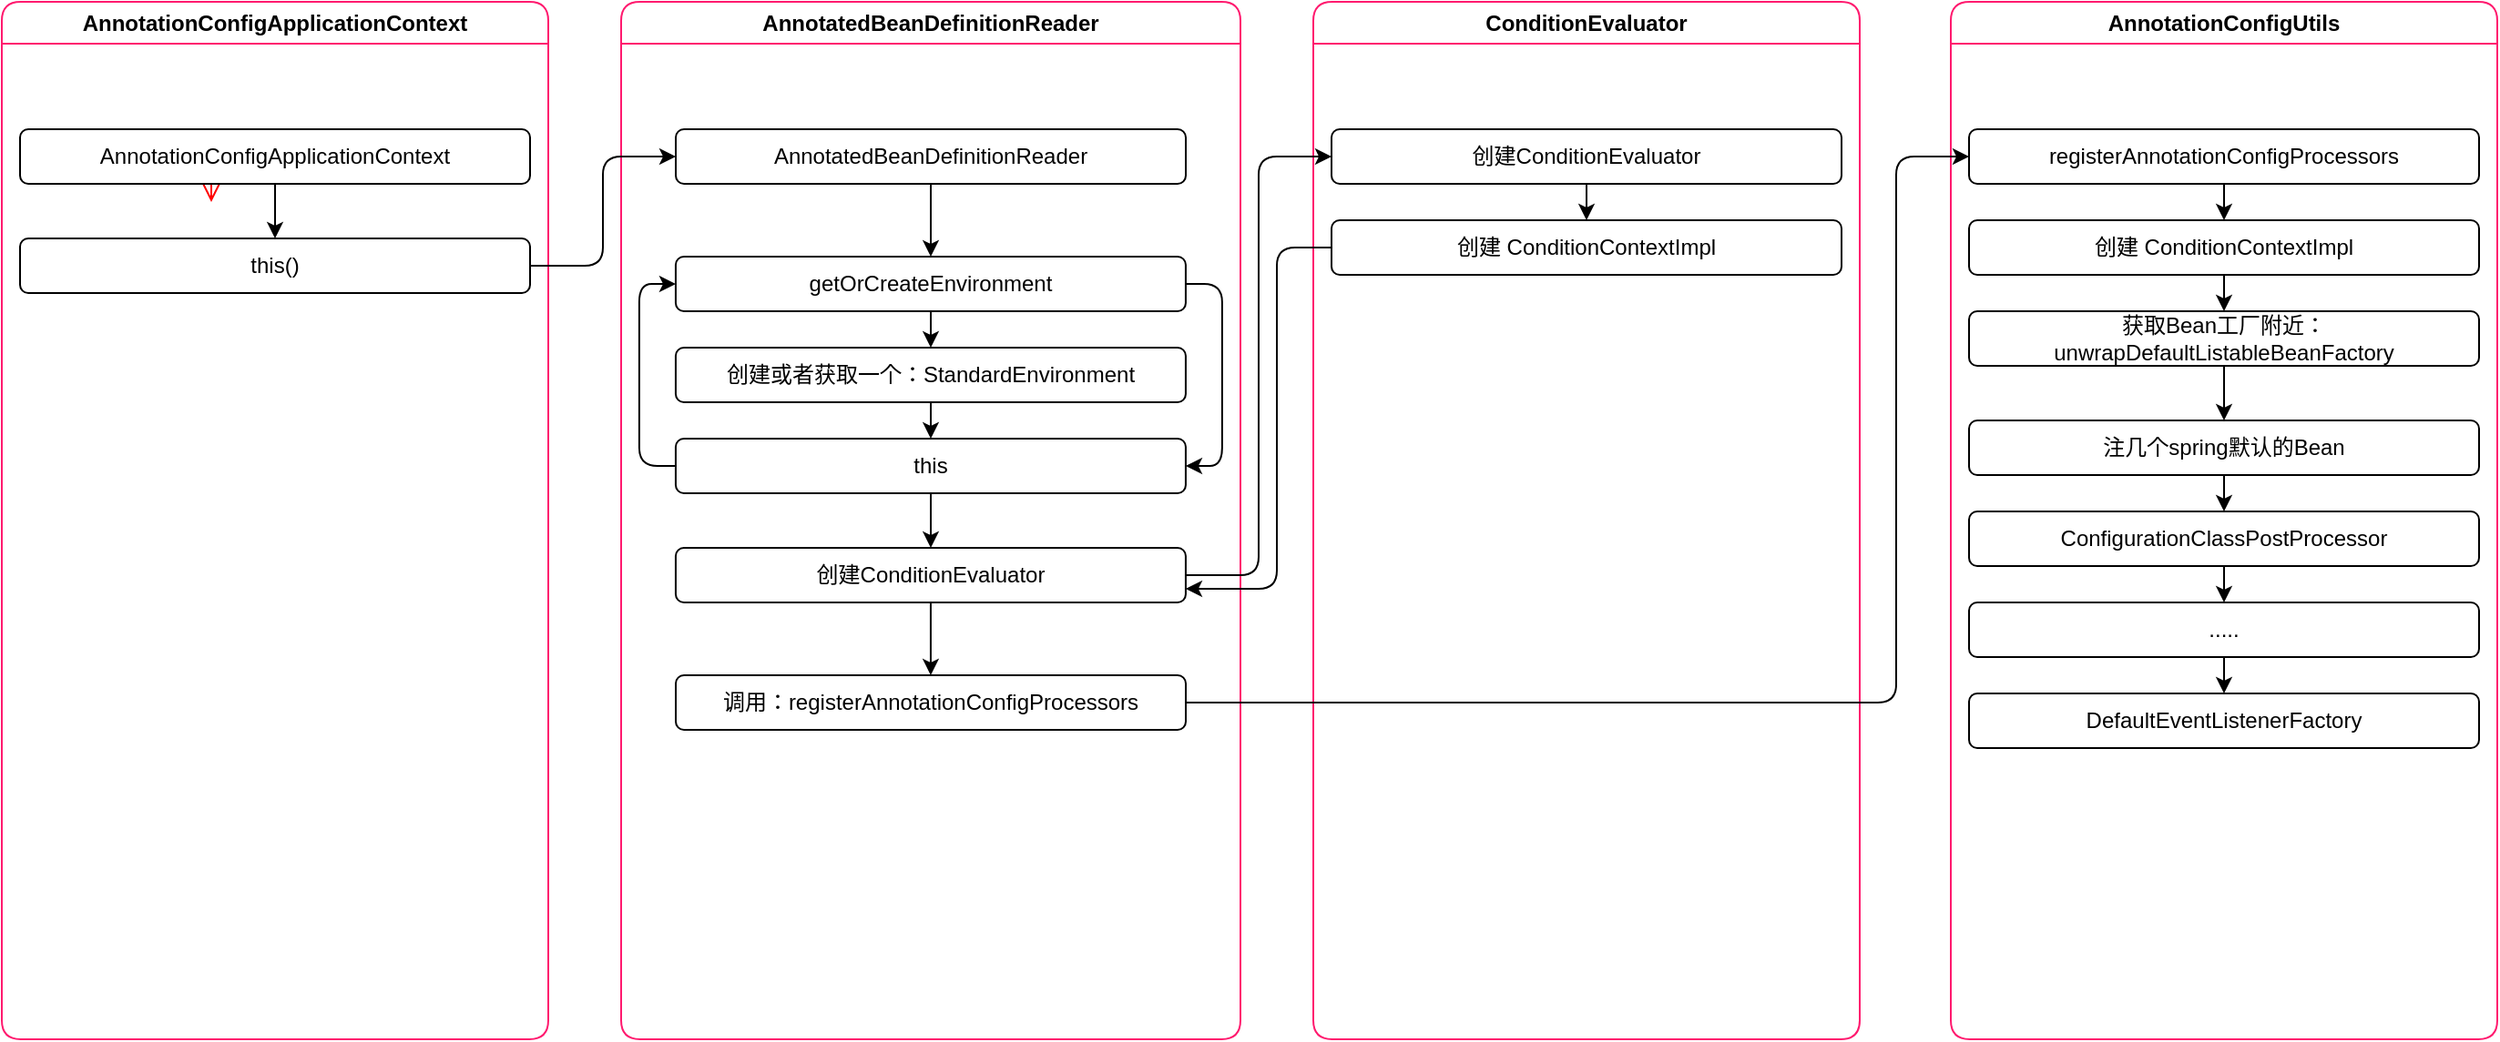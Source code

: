 <mxfile version="13.5.8" type="github">
  <diagram id="kkw9uX_qfVoYMWojb8-G" name="第 1 页">
    <mxGraphModel dx="1422" dy="839" grid="1" gridSize="10" guides="1" tooltips="1" connect="1" arrows="1" fold="1" page="1" pageScale="1" pageWidth="827" pageHeight="1169" math="0" shadow="0">
      <root>
        <mxCell id="0" />
        <mxCell id="1" parent="0" />
        <mxCell id="uRd98LVZPInpaxEcUH0i-28" value="ConditionEvaluator" style="swimlane;whiteSpace=wrap;swimlaneFillColor=#ffffff;glass=0;shadow=0;gradientColor=none;strokeColor=#FF196E;rounded=1;" vertex="1" parent="1">
          <mxGeometry x="750.0" y="130" width="300" height="570" as="geometry" />
        </mxCell>
        <mxCell id="uRd98LVZPInpaxEcUH0i-38" value="创建ConditionEvaluator" style="whiteSpace=wrap;html=1;rounded=1;" vertex="1" parent="uRd98LVZPInpaxEcUH0i-28">
          <mxGeometry x="10" y="70" width="280" height="30" as="geometry" />
        </mxCell>
        <mxCell id="uRd98LVZPInpaxEcUH0i-40" value="创建&amp;nbsp;ConditionContextImpl" style="whiteSpace=wrap;html=1;rounded=1;" vertex="1" parent="uRd98LVZPInpaxEcUH0i-28">
          <mxGeometry x="10" y="120" width="280" height="30" as="geometry" />
        </mxCell>
        <mxCell id="uRd98LVZPInpaxEcUH0i-41" value="" style="edgeStyle=orthogonalEdgeStyle;orthogonalLoop=1;jettySize=auto;html=1;" edge="1" parent="uRd98LVZPInpaxEcUH0i-28" source="uRd98LVZPInpaxEcUH0i-38" target="uRd98LVZPInpaxEcUH0i-40">
          <mxGeometry relative="1" as="geometry" />
        </mxCell>
        <mxCell id="uRd98LVZPInpaxEcUH0i-26" value="AnnotatedBeanDefinitionReader" style="swimlane;whiteSpace=wrap;swimlaneFillColor=#ffffff;glass=0;shadow=0;strokeColor=#FF196E;rounded=1;" vertex="1" parent="1">
          <mxGeometry x="370" y="130" width="340" height="570" as="geometry" />
        </mxCell>
        <mxCell id="uRd98LVZPInpaxEcUH0i-31" style="edgeStyle=orthogonalEdgeStyle;orthogonalLoop=1;jettySize=auto;html=1;" edge="1" parent="uRd98LVZPInpaxEcUH0i-26" source="uRd98LVZPInpaxEcUH0i-8" target="uRd98LVZPInpaxEcUH0i-10">
          <mxGeometry relative="1" as="geometry" />
        </mxCell>
        <mxCell id="uRd98LVZPInpaxEcUH0i-35" style="edgeStyle=orthogonalEdgeStyle;orthogonalLoop=1;jettySize=auto;html=1;entryX=1;entryY=0.5;entryDx=0;entryDy=0;" edge="1" parent="uRd98LVZPInpaxEcUH0i-26" source="uRd98LVZPInpaxEcUH0i-8" target="uRd98LVZPInpaxEcUH0i-32">
          <mxGeometry relative="1" as="geometry">
            <Array as="points">
              <mxPoint x="329.97" y="155" />
              <mxPoint x="329.97" y="255" />
            </Array>
          </mxGeometry>
        </mxCell>
        <mxCell id="uRd98LVZPInpaxEcUH0i-8" value="getOrCreateEnvironment" style="whiteSpace=wrap;html=1;rounded=1;" vertex="1" parent="uRd98LVZPInpaxEcUH0i-26">
          <mxGeometry x="29.97" y="140" width="280" height="30" as="geometry" />
        </mxCell>
        <mxCell id="uRd98LVZPInpaxEcUH0i-10" value="创建或者获取一个：StandardEnvironment" style="whiteSpace=wrap;html=1;rounded=1;" vertex="1" parent="uRd98LVZPInpaxEcUH0i-26">
          <mxGeometry x="29.97" y="190" width="280" height="30" as="geometry" />
        </mxCell>
        <mxCell id="uRd98LVZPInpaxEcUH0i-34" style="edgeStyle=orthogonalEdgeStyle;orthogonalLoop=1;jettySize=auto;html=1;entryX=0;entryY=0.5;entryDx=0;entryDy=0;" edge="1" parent="uRd98LVZPInpaxEcUH0i-26" source="uRd98LVZPInpaxEcUH0i-32" target="uRd98LVZPInpaxEcUH0i-8">
          <mxGeometry relative="1" as="geometry">
            <Array as="points">
              <mxPoint x="9.97" y="255" />
              <mxPoint x="9.97" y="155" />
            </Array>
          </mxGeometry>
        </mxCell>
        <mxCell id="uRd98LVZPInpaxEcUH0i-32" value="this" style="whiteSpace=wrap;html=1;rounded=1;" vertex="1" parent="uRd98LVZPInpaxEcUH0i-26">
          <mxGeometry x="29.97" y="240" width="280" height="30" as="geometry" />
        </mxCell>
        <mxCell id="uRd98LVZPInpaxEcUH0i-33" value="" style="edgeStyle=orthogonalEdgeStyle;orthogonalLoop=1;jettySize=auto;html=1;" edge="1" parent="uRd98LVZPInpaxEcUH0i-26" source="uRd98LVZPInpaxEcUH0i-10" target="uRd98LVZPInpaxEcUH0i-32">
          <mxGeometry relative="1" as="geometry" />
        </mxCell>
        <mxCell id="uRd98LVZPInpaxEcUH0i-36" value="创建ConditionEvaluator" style="whiteSpace=wrap;html=1;rounded=1;" vertex="1" parent="uRd98LVZPInpaxEcUH0i-26">
          <mxGeometry x="29.97" y="300" width="280" height="30" as="geometry" />
        </mxCell>
        <mxCell id="uRd98LVZPInpaxEcUH0i-37" value="" style="edgeStyle=orthogonalEdgeStyle;orthogonalLoop=1;jettySize=auto;html=1;" edge="1" parent="uRd98LVZPInpaxEcUH0i-26" source="uRd98LVZPInpaxEcUH0i-32" target="uRd98LVZPInpaxEcUH0i-36">
          <mxGeometry relative="1" as="geometry" />
        </mxCell>
        <mxCell id="uRd98LVZPInpaxEcUH0i-55" value="调用：registerAnnotationConfigProcessors" style="whiteSpace=wrap;html=1;rounded=1;" vertex="1" parent="uRd98LVZPInpaxEcUH0i-26">
          <mxGeometry x="30" y="370" width="280" height="30" as="geometry" />
        </mxCell>
        <mxCell id="uRd98LVZPInpaxEcUH0i-56" value="" style="edgeStyle=orthogonalEdgeStyle;orthogonalLoop=1;jettySize=auto;html=1;" edge="1" parent="uRd98LVZPInpaxEcUH0i-26" source="uRd98LVZPInpaxEcUH0i-36" target="uRd98LVZPInpaxEcUH0i-55">
          <mxGeometry relative="1" as="geometry" />
        </mxCell>
        <mxCell id="uRd98LVZPInpaxEcUH0i-17" value="AnnotationConfigApplicationContext" style="swimlane;whiteSpace=wrap;swimlaneFillColor=#ffffff;glass=0;shadow=0;strokeColor=#FF196E;rounded=1;" vertex="1" parent="1">
          <mxGeometry x="30" y="130" width="300" height="570" as="geometry" />
        </mxCell>
        <mxCell id="uRd98LVZPInpaxEcUH0i-19" value="" style="edgeStyle=elbowEdgeStyle;elbow=horizontal;verticalAlign=bottom;endArrow=open;endSize=8;strokeColor=#FF0000;endFill=1;" edge="1" parent="uRd98LVZPInpaxEcUH0i-17" target="uRd98LVZPInpaxEcUH0i-20">
          <mxGeometry x="100" y="40" as="geometry">
            <mxPoint x="115" y="110" as="targetPoint" />
            <mxPoint x="115" y="70" as="sourcePoint" />
          </mxGeometry>
        </mxCell>
        <mxCell id="uRd98LVZPInpaxEcUH0i-2" value="this()" style="whiteSpace=wrap;html=1;rounded=1;" vertex="1" parent="uRd98LVZPInpaxEcUH0i-17">
          <mxGeometry x="10" y="130" width="280" height="30" as="geometry" />
        </mxCell>
        <mxCell id="uRd98LVZPInpaxEcUH0i-3" value="" style="edgeStyle=orthogonalEdgeStyle;orthogonalLoop=1;jettySize=auto;html=1;" edge="1" parent="1" source="uRd98LVZPInpaxEcUH0i-1" target="uRd98LVZPInpaxEcUH0i-2">
          <mxGeometry relative="1" as="geometry" />
        </mxCell>
        <mxCell id="uRd98LVZPInpaxEcUH0i-1" value="AnnotationConfigApplicationContext" style="whiteSpace=wrap;html=1;rounded=1;" vertex="1" parent="1">
          <mxGeometry x="40" y="200" width="280" height="30" as="geometry" />
        </mxCell>
        <mxCell id="uRd98LVZPInpaxEcUH0i-5" value="" style="edgeStyle=orthogonalEdgeStyle;orthogonalLoop=1;jettySize=auto;html=1;entryX=0;entryY=0.5;entryDx=0;entryDy=0;" edge="1" parent="1" source="uRd98LVZPInpaxEcUH0i-2" target="uRd98LVZPInpaxEcUH0i-4">
          <mxGeometry relative="1" as="geometry" />
        </mxCell>
        <mxCell id="uRd98LVZPInpaxEcUH0i-7" value="" style="edgeStyle=orthogonalEdgeStyle;orthogonalLoop=1;jettySize=auto;html=1;" edge="1" parent="1" source="uRd98LVZPInpaxEcUH0i-4" target="uRd98LVZPInpaxEcUH0i-8">
          <mxGeometry relative="1" as="geometry">
            <mxPoint x="540" y="270" as="targetPoint" />
          </mxGeometry>
        </mxCell>
        <mxCell id="uRd98LVZPInpaxEcUH0i-4" value="AnnotatedBeanDefinitionReader" style="whiteSpace=wrap;html=1;rounded=1;" vertex="1" parent="1">
          <mxGeometry x="400" y="200" width="280" height="30" as="geometry" />
        </mxCell>
        <mxCell id="uRd98LVZPInpaxEcUH0i-39" value="" style="edgeStyle=orthogonalEdgeStyle;orthogonalLoop=1;jettySize=auto;html=1;entryX=0;entryY=0.5;entryDx=0;entryDy=0;" edge="1" parent="1" source="uRd98LVZPInpaxEcUH0i-36" target="uRd98LVZPInpaxEcUH0i-38">
          <mxGeometry relative="1" as="geometry" />
        </mxCell>
        <mxCell id="uRd98LVZPInpaxEcUH0i-44" style="edgeStyle=orthogonalEdgeStyle;orthogonalLoop=1;jettySize=auto;html=1;entryX=1;entryY=0.75;entryDx=0;entryDy=0;" edge="1" parent="1" source="uRd98LVZPInpaxEcUH0i-40" target="uRd98LVZPInpaxEcUH0i-36">
          <mxGeometry relative="1" as="geometry">
            <Array as="points">
              <mxPoint x="730" y="265" />
              <mxPoint x="730" y="453" />
            </Array>
          </mxGeometry>
        </mxCell>
        <mxCell id="uRd98LVZPInpaxEcUH0i-57" value="AnnotationConfigUtils" style="swimlane;whiteSpace=wrap;swimlaneFillColor=#ffffff;glass=0;shadow=0;gradientColor=none;strokeColor=#FF196E;rounded=1;" vertex="1" parent="1">
          <mxGeometry x="1100" y="130" width="300" height="570" as="geometry" />
        </mxCell>
        <mxCell id="uRd98LVZPInpaxEcUH0i-58" value="registerAnnotationConfigProcessors" style="whiteSpace=wrap;html=1;rounded=1;" vertex="1" parent="uRd98LVZPInpaxEcUH0i-57">
          <mxGeometry x="10" y="70" width="280" height="30" as="geometry" />
        </mxCell>
        <mxCell id="uRd98LVZPInpaxEcUH0i-59" value="创建&amp;nbsp;ConditionContextImpl" style="whiteSpace=wrap;html=1;rounded=1;" vertex="1" parent="uRd98LVZPInpaxEcUH0i-57">
          <mxGeometry x="10" y="120" width="280" height="30" as="geometry" />
        </mxCell>
        <mxCell id="uRd98LVZPInpaxEcUH0i-60" value="" style="edgeStyle=orthogonalEdgeStyle;orthogonalLoop=1;jettySize=auto;html=1;" edge="1" parent="uRd98LVZPInpaxEcUH0i-57" source="uRd98LVZPInpaxEcUH0i-58" target="uRd98LVZPInpaxEcUH0i-59">
          <mxGeometry relative="1" as="geometry" />
        </mxCell>
        <mxCell id="uRd98LVZPInpaxEcUH0i-62" value="获取Bean工厂附近：unwrapDefaultListableBeanFactory" style="whiteSpace=wrap;html=1;rounded=1;" vertex="1" parent="uRd98LVZPInpaxEcUH0i-57">
          <mxGeometry x="10" y="170" width="280" height="30" as="geometry" />
        </mxCell>
        <mxCell id="uRd98LVZPInpaxEcUH0i-63" value="" style="edgeStyle=orthogonalEdgeStyle;orthogonalLoop=1;jettySize=auto;html=1;" edge="1" parent="uRd98LVZPInpaxEcUH0i-57" source="uRd98LVZPInpaxEcUH0i-59" target="uRd98LVZPInpaxEcUH0i-62">
          <mxGeometry relative="1" as="geometry" />
        </mxCell>
        <mxCell id="uRd98LVZPInpaxEcUH0i-64" value="注几个spring默认的Bean" style="whiteSpace=wrap;html=1;rounded=1;" vertex="1" parent="uRd98LVZPInpaxEcUH0i-57">
          <mxGeometry x="10" y="230" width="280" height="30" as="geometry" />
        </mxCell>
        <mxCell id="uRd98LVZPInpaxEcUH0i-65" value="" style="edgeStyle=orthogonalEdgeStyle;orthogonalLoop=1;jettySize=auto;html=1;" edge="1" parent="uRd98LVZPInpaxEcUH0i-57" source="uRd98LVZPInpaxEcUH0i-62" target="uRd98LVZPInpaxEcUH0i-64">
          <mxGeometry relative="1" as="geometry" />
        </mxCell>
        <mxCell id="uRd98LVZPInpaxEcUH0i-66" value="ConfigurationClassPostProcessor" style="whiteSpace=wrap;html=1;rounded=1;" vertex="1" parent="uRd98LVZPInpaxEcUH0i-57">
          <mxGeometry x="10" y="280" width="280" height="30" as="geometry" />
        </mxCell>
        <mxCell id="uRd98LVZPInpaxEcUH0i-67" value="" style="edgeStyle=orthogonalEdgeStyle;orthogonalLoop=1;jettySize=auto;html=1;" edge="1" parent="uRd98LVZPInpaxEcUH0i-57" source="uRd98LVZPInpaxEcUH0i-64" target="uRd98LVZPInpaxEcUH0i-66">
          <mxGeometry relative="1" as="geometry" />
        </mxCell>
        <mxCell id="uRd98LVZPInpaxEcUH0i-68" value="....." style="whiteSpace=wrap;html=1;rounded=1;" vertex="1" parent="uRd98LVZPInpaxEcUH0i-57">
          <mxGeometry x="10" y="330" width="280" height="30" as="geometry" />
        </mxCell>
        <mxCell id="uRd98LVZPInpaxEcUH0i-69" value="" style="edgeStyle=orthogonalEdgeStyle;orthogonalLoop=1;jettySize=auto;html=1;" edge="1" parent="uRd98LVZPInpaxEcUH0i-57" source="uRd98LVZPInpaxEcUH0i-66" target="uRd98LVZPInpaxEcUH0i-68">
          <mxGeometry relative="1" as="geometry" />
        </mxCell>
        <mxCell id="uRd98LVZPInpaxEcUH0i-70" value="DefaultEventListenerFactory" style="whiteSpace=wrap;html=1;rounded=1;" vertex="1" parent="uRd98LVZPInpaxEcUH0i-57">
          <mxGeometry x="10" y="380" width="280" height="30" as="geometry" />
        </mxCell>
        <mxCell id="uRd98LVZPInpaxEcUH0i-71" value="" style="edgeStyle=orthogonalEdgeStyle;orthogonalLoop=1;jettySize=auto;html=1;" edge="1" parent="uRd98LVZPInpaxEcUH0i-57" source="uRd98LVZPInpaxEcUH0i-68" target="uRd98LVZPInpaxEcUH0i-70">
          <mxGeometry relative="1" as="geometry" />
        </mxCell>
        <mxCell id="uRd98LVZPInpaxEcUH0i-61" style="edgeStyle=orthogonalEdgeStyle;orthogonalLoop=1;jettySize=auto;html=1;entryX=0;entryY=0.5;entryDx=0;entryDy=0;" edge="1" parent="1" source="uRd98LVZPInpaxEcUH0i-55" target="uRd98LVZPInpaxEcUH0i-58">
          <mxGeometry relative="1" as="geometry">
            <Array as="points">
              <mxPoint x="1070" y="515" />
              <mxPoint x="1070" y="215" />
            </Array>
          </mxGeometry>
        </mxCell>
      </root>
    </mxGraphModel>
  </diagram>
</mxfile>

